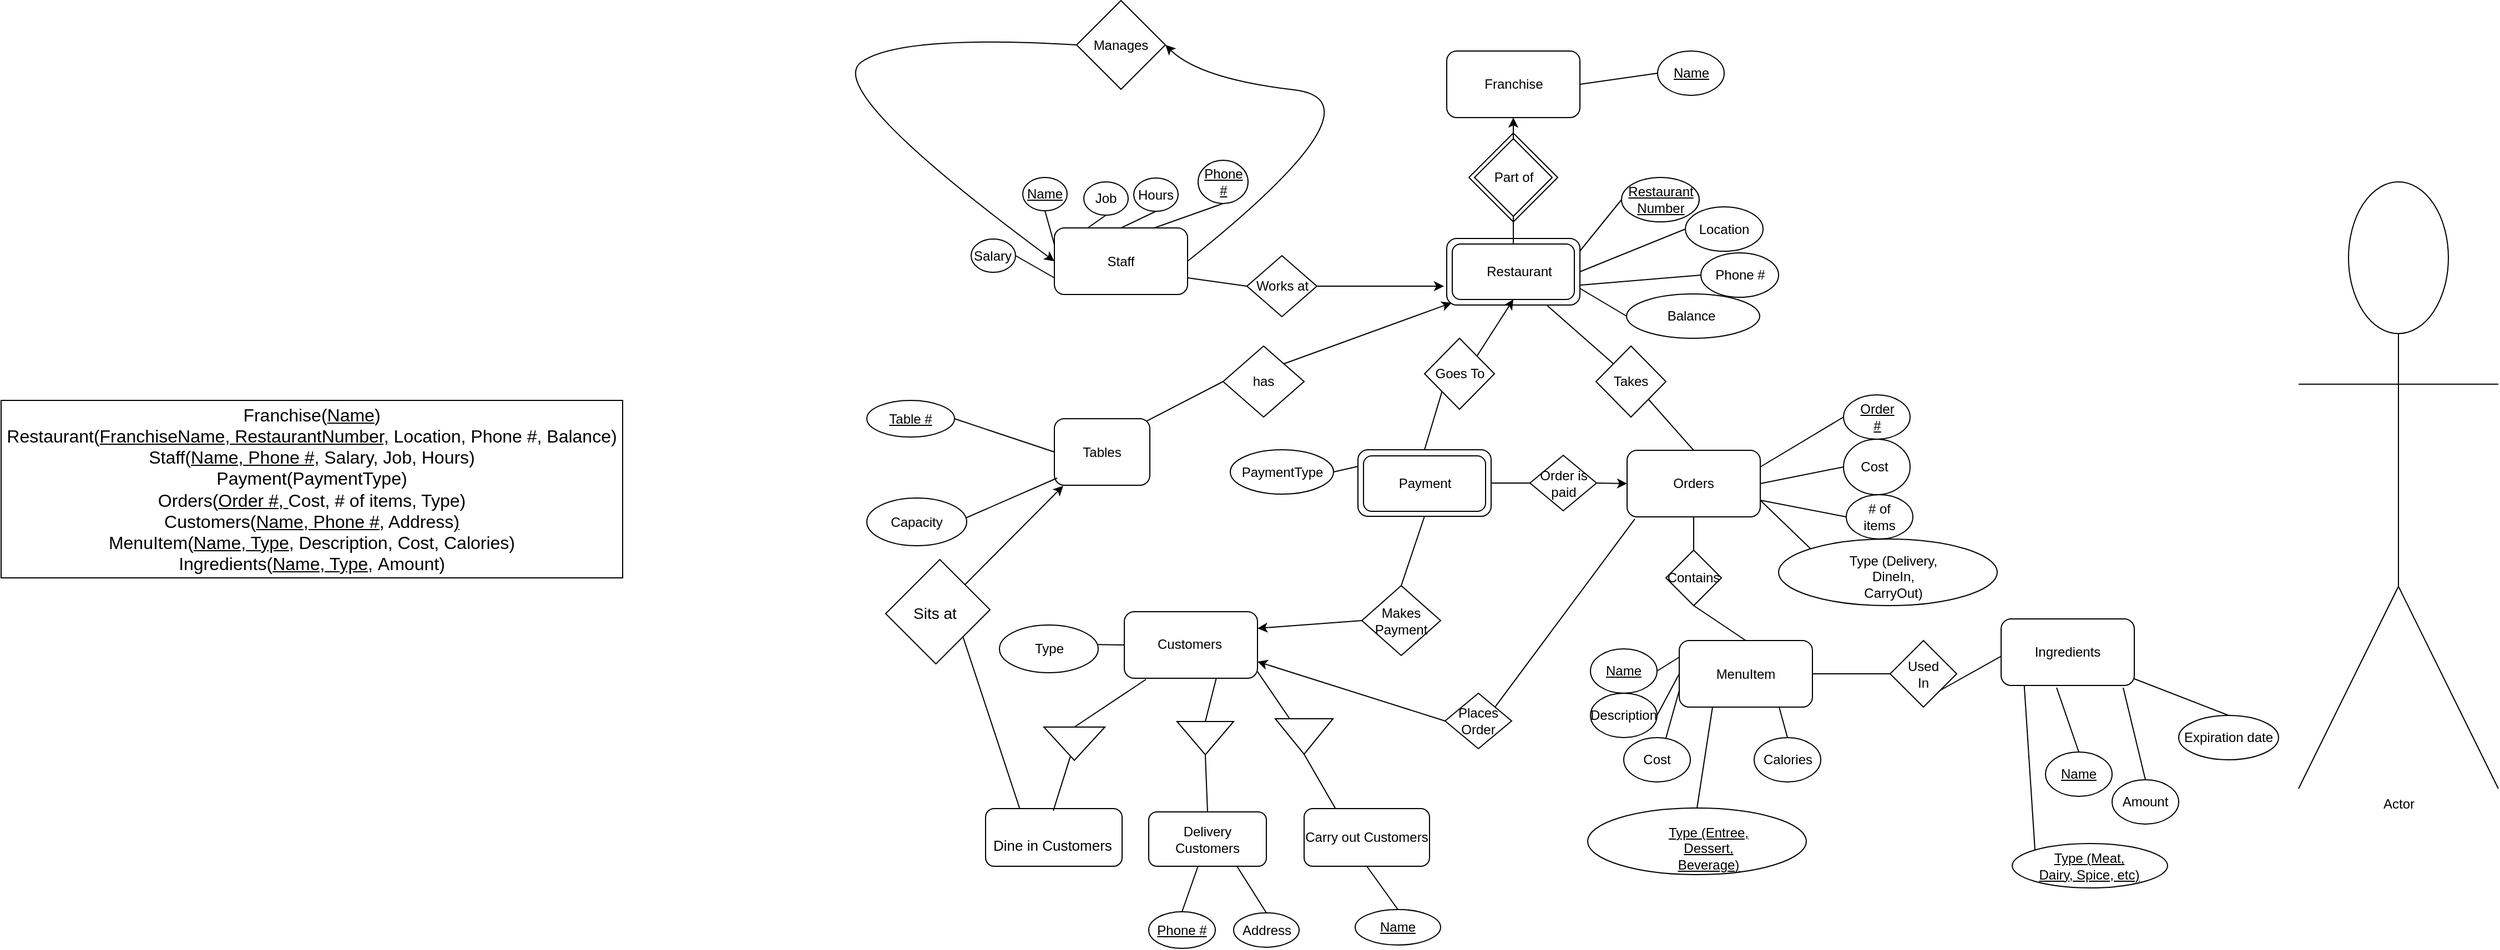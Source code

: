 <mxfile version="11.3.1" type="github" pages="1"><diagram id="ShWyEYuCwC9Xtm3kYfJF" name="Page-1"><mxGraphModel dx="2653" dy="1903" grid="1" gridSize="10" guides="1" tooltips="1" connect="1" arrows="1" fold="1" page="1" pageScale="1" pageWidth="1100" pageHeight="850" background="#FFFFFF" math="0" shadow="0"><root><mxCell id="0"/><mxCell id="1" parent="0"/><mxCell id="qDU7D6aJr4W-1l8GoLjX-69" value="" style="rounded=1;whiteSpace=wrap;html=1;glass=0;" vertex="1" parent="1"><mxGeometry x="-33" y="688" width="123" height="52" as="geometry"/></mxCell><mxCell id="qDU7D6aJr4W-1l8GoLjX-64" value="" style="rounded=0;whiteSpace=wrap;html=1;glass=0;rotation=45;" vertex="1" parent="1"><mxGeometry x="-108" y="476" width="64" height="69" as="geometry"/></mxCell><mxCell id="eimUfXlUXTFAd2ZhAXBW-8" value="" style="group" parent="1" vertex="1" connectable="0"><mxGeometry x="302.5" y="364.5" width="120" height="60" as="geometry"/></mxCell><mxCell id="eimUfXlUXTFAd2ZhAXBW-9" value="" style="rounded=1;whiteSpace=wrap;html=1;" parent="eimUfXlUXTFAd2ZhAXBW-8" vertex="1"><mxGeometry width="120" height="60" as="geometry"/></mxCell><mxCell id="eimUfXlUXTFAd2ZhAXBW-32" value="" style="rounded=1;whiteSpace=wrap;html=1;" parent="eimUfXlUXTFAd2ZhAXBW-8" vertex="1"><mxGeometry x="5" y="5.5" width="110" height="50" as="geometry"/></mxCell><mxCell id="eimUfXlUXTFAd2ZhAXBW-10" value="Payment" style="text;html=1;strokeColor=none;fillColor=none;align=center;verticalAlign=middle;whiteSpace=wrap;rounded=0;" parent="eimUfXlUXTFAd2ZhAXBW-8" vertex="1"><mxGeometry x="40" y="20" width="40" height="20" as="geometry"/></mxCell><mxCell id="AEyg2qFxkQkRp5VCh_Gy-74" value="" style="group" parent="1" vertex="1" connectable="0"><mxGeometry x="217" y="530" width="915" height="231.5" as="geometry"/></mxCell><mxCell id="AEyg2qFxkQkRp5VCh_Gy-75" value="" style="group" parent="AEyg2qFxkQkRp5VCh_Gy-74" vertex="1" connectable="0"><mxGeometry x="375" y="6.5" width="120" height="60" as="geometry"/></mxCell><mxCell id="AEyg2qFxkQkRp5VCh_Gy-76" value="" style="rounded=1;whiteSpace=wrap;html=1;" parent="AEyg2qFxkQkRp5VCh_Gy-75" vertex="1"><mxGeometry width="120" height="60" as="geometry"/></mxCell><mxCell id="AEyg2qFxkQkRp5VCh_Gy-77" value="MenuItem" style="text;html=1;strokeColor=none;fillColor=none;align=center;verticalAlign=middle;whiteSpace=wrap;rounded=0;" parent="AEyg2qFxkQkRp5VCh_Gy-75" vertex="1"><mxGeometry x="25" y="20" width="70" height="20" as="geometry"/></mxCell><mxCell id="AEyg2qFxkQkRp5VCh_Gy-90" value="" style="group" parent="AEyg2qFxkQkRp5VCh_Gy-74" vertex="1" connectable="0"><mxGeometry x="565" y="6.5" width="60" height="60" as="geometry"/></mxCell><mxCell id="AEyg2qFxkQkRp5VCh_Gy-91" value="" style="rhombus;whiteSpace=wrap;html=1;" parent="AEyg2qFxkQkRp5VCh_Gy-90" vertex="1"><mxGeometry width="60" height="60" as="geometry"/></mxCell><mxCell id="AEyg2qFxkQkRp5VCh_Gy-92" value="Used In" style="text;html=1;strokeColor=none;fillColor=none;align=center;verticalAlign=middle;whiteSpace=wrap;rounded=0;" parent="AEyg2qFxkQkRp5VCh_Gy-90" vertex="1"><mxGeometry x="15" y="22.5" width="30" height="15" as="geometry"/></mxCell><mxCell id="AEyg2qFxkQkRp5VCh_Gy-93" value="" style="endArrow=none;html=1;entryX=0;entryY=0.5;entryDx=0;entryDy=0;exitX=1;exitY=0.5;exitDx=0;exitDy=0;" parent="AEyg2qFxkQkRp5VCh_Gy-74" source="AEyg2qFxkQkRp5VCh_Gy-76" target="AEyg2qFxkQkRp5VCh_Gy-91" edge="1"><mxGeometry width="50" height="50" relative="1" as="geometry"><mxPoint x="375" y="171.5" as="sourcePoint"/><mxPoint x="425" y="121.5" as="targetPoint"/></mxGeometry></mxCell><mxCell id="AEyg2qFxkQkRp5VCh_Gy-117" value="" style="group" parent="AEyg2qFxkQkRp5VCh_Gy-74" vertex="1" connectable="0"><mxGeometry x="295" y="54" width="60" height="40" as="geometry"/></mxCell><mxCell id="AEyg2qFxkQkRp5VCh_Gy-118" value="" style="ellipse;whiteSpace=wrap;html=1;" parent="AEyg2qFxkQkRp5VCh_Gy-117" vertex="1"><mxGeometry width="60" height="40" as="geometry"/></mxCell><mxCell id="AEyg2qFxkQkRp5VCh_Gy-119" value="Description" style="text;html=1;strokeColor=none;fillColor=none;align=center;verticalAlign=middle;whiteSpace=wrap;rounded=0;" parent="AEyg2qFxkQkRp5VCh_Gy-117" vertex="1"><mxGeometry x="20" y="15" width="20" height="10" as="geometry"/></mxCell><mxCell id="AEyg2qFxkQkRp5VCh_Gy-120" value="" style="group" parent="AEyg2qFxkQkRp5VCh_Gy-74" vertex="1" connectable="0"><mxGeometry x="295" y="14" width="60" height="40" as="geometry"/></mxCell><mxCell id="AEyg2qFxkQkRp5VCh_Gy-121" value="" style="ellipse;whiteSpace=wrap;html=1;" parent="AEyg2qFxkQkRp5VCh_Gy-120" vertex="1"><mxGeometry width="60" height="40" as="geometry"/></mxCell><mxCell id="AEyg2qFxkQkRp5VCh_Gy-122" value="&lt;u&gt;Name&lt;/u&gt;" style="text;html=1;strokeColor=none;fillColor=none;align=center;verticalAlign=middle;whiteSpace=wrap;rounded=0;" parent="AEyg2qFxkQkRp5VCh_Gy-120" vertex="1"><mxGeometry x="20" y="15" width="20" height="10" as="geometry"/></mxCell><mxCell id="AEyg2qFxkQkRp5VCh_Gy-123" value="" style="group" parent="AEyg2qFxkQkRp5VCh_Gy-74" vertex="1" connectable="0"><mxGeometry x="325" y="94" width="60" height="40" as="geometry"/></mxCell><mxCell id="AEyg2qFxkQkRp5VCh_Gy-124" value="" style="ellipse;whiteSpace=wrap;html=1;" parent="AEyg2qFxkQkRp5VCh_Gy-123" vertex="1"><mxGeometry width="60" height="40" as="geometry"/></mxCell><mxCell id="AEyg2qFxkQkRp5VCh_Gy-125" value="Cost" style="text;html=1;strokeColor=none;fillColor=none;align=center;verticalAlign=middle;whiteSpace=wrap;rounded=0;" parent="AEyg2qFxkQkRp5VCh_Gy-123" vertex="1"><mxGeometry x="20" y="15" width="20" height="10" as="geometry"/></mxCell><mxCell id="AEyg2qFxkQkRp5VCh_Gy-135" value="" style="endArrow=none;html=1;entryX=1;entryY=0.5;entryDx=0;entryDy=0;exitX=0;exitY=0.25;exitDx=0;exitDy=0;" parent="AEyg2qFxkQkRp5VCh_Gy-74" source="AEyg2qFxkQkRp5VCh_Gy-76" target="AEyg2qFxkQkRp5VCh_Gy-121" edge="1"><mxGeometry width="50" height="50" relative="1" as="geometry"><mxPoint x="295" y="216.5" as="sourcePoint"/><mxPoint x="345" y="166.5" as="targetPoint"/></mxGeometry></mxCell><mxCell id="AEyg2qFxkQkRp5VCh_Gy-136" value="" style="endArrow=none;html=1;entryX=1;entryY=0.5;entryDx=0;entryDy=0;exitX=0;exitY=0.5;exitDx=0;exitDy=0;" parent="AEyg2qFxkQkRp5VCh_Gy-74" source="AEyg2qFxkQkRp5VCh_Gy-76" target="AEyg2qFxkQkRp5VCh_Gy-118" edge="1"><mxGeometry width="50" height="50" relative="1" as="geometry"><mxPoint x="295" y="216.5" as="sourcePoint"/><mxPoint x="345" y="166.5" as="targetPoint"/></mxGeometry></mxCell><mxCell id="AEyg2qFxkQkRp5VCh_Gy-137" value="" style="endArrow=none;html=1;entryX=0.633;entryY=0.013;entryDx=0;entryDy=0;entryPerimeter=0;exitX=0;exitY=0.75;exitDx=0;exitDy=0;" parent="AEyg2qFxkQkRp5VCh_Gy-74" source="AEyg2qFxkQkRp5VCh_Gy-76" target="AEyg2qFxkQkRp5VCh_Gy-124" edge="1"><mxGeometry width="50" height="50" relative="1" as="geometry"><mxPoint x="295" y="216.5" as="sourcePoint"/><mxPoint x="345" y="166.5" as="targetPoint"/></mxGeometry></mxCell><mxCell id="AEyg2qFxkQkRp5VCh_Gy-138" value="" style="endArrow=none;html=1;entryX=0.5;entryY=0;entryDx=0;entryDy=0;exitX=0.75;exitY=1;exitDx=0;exitDy=0;" parent="AEyg2qFxkQkRp5VCh_Gy-74" source="AEyg2qFxkQkRp5VCh_Gy-76" target="AEyg2qFxkQkRp5VCh_Gy-127" edge="1"><mxGeometry width="50" height="50" relative="1" as="geometry"><mxPoint x="295" y="216.5" as="sourcePoint"/><mxPoint x="345" y="166.5" as="targetPoint"/></mxGeometry></mxCell><mxCell id="AEyg2qFxkQkRp5VCh_Gy-139" value="" style="endArrow=none;html=1;entryX=0.25;entryY=1;entryDx=0;entryDy=0;exitX=0.5;exitY=0;exitDx=0;exitDy=0;" parent="AEyg2qFxkQkRp5VCh_Gy-74" source="AEyg2qFxkQkRp5VCh_Gy-130" target="AEyg2qFxkQkRp5VCh_Gy-76" edge="1"><mxGeometry width="50" height="50" relative="1" as="geometry"><mxPoint x="295" y="216.5" as="sourcePoint"/><mxPoint x="345" y="166.5" as="targetPoint"/></mxGeometry></mxCell><mxCell id="pLddJuu8_mCh0HoEha6o-18" value="" style="endArrow=none;html=1;entryX=1;entryY=1;entryDx=0;entryDy=0;exitX=0.5;exitY=0;exitDx=0;exitDy=0;" parent="AEyg2qFxkQkRp5VCh_Gy-74" source="AEyg2qFxkQkRp5VCh_Gy-80" target="AEyg2qFxkQkRp5VCh_Gy-91" edge="1"><mxGeometry width="50" height="50" relative="1" as="geometry"><mxPoint x="580" y="167.5" as="sourcePoint"/><mxPoint x="630" y="117.5" as="targetPoint"/></mxGeometry></mxCell><mxCell id="eimUfXlUXTFAd2ZhAXBW-4" value="" style="group" parent="AEyg2qFxkQkRp5VCh_Gy-74" vertex="1" connectable="0"><mxGeometry x="292.5" y="157.5" width="197" height="60" as="geometry"/></mxCell><mxCell id="AEyg2qFxkQkRp5VCh_Gy-129" value="" style="group" parent="eimUfXlUXTFAd2ZhAXBW-4" vertex="1" connectable="0"><mxGeometry width="197.0" height="60" as="geometry"/></mxCell><mxCell id="AEyg2qFxkQkRp5VCh_Gy-130" value="" style="ellipse;whiteSpace=wrap;html=1;" parent="AEyg2qFxkQkRp5VCh_Gy-129" vertex="1"><mxGeometry width="197.0" height="60" as="geometry"/></mxCell><mxCell id="AEyg2qFxkQkRp5VCh_Gy-131" value="&lt;u&gt;Type (Entree, Dessert, Beverage)&lt;/u&gt;" style="text;html=1;strokeColor=none;fillColor=none;align=center;verticalAlign=middle;whiteSpace=wrap;rounded=0;" parent="AEyg2qFxkQkRp5VCh_Gy-129" vertex="1"><mxGeometry x="65.821" y="23.333" width="87.144" height="26.667" as="geometry"/></mxCell><mxCell id="pLddJuu8_mCh0HoEha6o-27" value="Places&lt;br&gt;Order" style="rhombus;whiteSpace=wrap;html=1;" parent="AEyg2qFxkQkRp5VCh_Gy-74" vertex="1"><mxGeometry x="164" y="54" width="60" height="50" as="geometry"/></mxCell><mxCell id="AEyg2qFxkQkRp5VCh_Gy-126" value="" style="group" parent="AEyg2qFxkQkRp5VCh_Gy-74" vertex="1" connectable="0"><mxGeometry x="442.5" y="94" width="60" height="40" as="geometry"/></mxCell><mxCell id="AEyg2qFxkQkRp5VCh_Gy-127" value="" style="ellipse;whiteSpace=wrap;html=1;" parent="AEyg2qFxkQkRp5VCh_Gy-126" vertex="1"><mxGeometry width="60" height="40" as="geometry"/></mxCell><mxCell id="AEyg2qFxkQkRp5VCh_Gy-128" value="Calories" style="text;html=1;strokeColor=none;fillColor=none;align=center;verticalAlign=middle;whiteSpace=wrap;rounded=0;" parent="AEyg2qFxkQkRp5VCh_Gy-126" vertex="1"><mxGeometry x="20" y="15" width="20" height="10" as="geometry"/></mxCell><mxCell id="AEyg2qFxkQkRp5VCh_Gy-81" value="Ingredients" style="text;html=1;strokeColor=none;fillColor=none;align=center;verticalAlign=middle;whiteSpace=wrap;rounded=0;" parent="AEyg2qFxkQkRp5VCh_Gy-74" vertex="1"><mxGeometry x="700" y="9" width="90" height="20" as="geometry"/></mxCell><mxCell id="AEyg2qFxkQkRp5VCh_Gy-82" value="" style="group" parent="AEyg2qFxkQkRp5VCh_Gy-74" vertex="1" connectable="0"><mxGeometry x="765" y="132" width="60" height="40" as="geometry"/></mxCell><mxCell id="AEyg2qFxkQkRp5VCh_Gy-83" value="" style="ellipse;whiteSpace=wrap;html=1;" parent="AEyg2qFxkQkRp5VCh_Gy-82" vertex="1"><mxGeometry width="60" height="40" as="geometry"/></mxCell><mxCell id="AEyg2qFxkQkRp5VCh_Gy-84" value="Amount" style="text;html=1;strokeColor=none;fillColor=none;align=center;verticalAlign=middle;whiteSpace=wrap;rounded=0;" parent="AEyg2qFxkQkRp5VCh_Gy-82" vertex="1"><mxGeometry x="15" y="15" width="30" height="10" as="geometry"/></mxCell><mxCell id="AEyg2qFxkQkRp5VCh_Gy-85" value="" style="group" parent="AEyg2qFxkQkRp5VCh_Gy-74" vertex="1" connectable="0"><mxGeometry x="705" y="107" width="60" height="40" as="geometry"/></mxCell><mxCell id="AEyg2qFxkQkRp5VCh_Gy-86" value="" style="ellipse;whiteSpace=wrap;html=1;" parent="AEyg2qFxkQkRp5VCh_Gy-85" vertex="1"><mxGeometry width="60.0" height="40" as="geometry"/></mxCell><mxCell id="AEyg2qFxkQkRp5VCh_Gy-87" value="&lt;u&gt;Name&lt;/u&gt;" style="text;html=1;strokeColor=none;fillColor=none;align=center;verticalAlign=middle;whiteSpace=wrap;rounded=0;" parent="AEyg2qFxkQkRp5VCh_Gy-85" vertex="1"><mxGeometry x="20.0" y="15" width="20.0" height="10" as="geometry"/></mxCell><mxCell id="AEyg2qFxkQkRp5VCh_Gy-88" value="" style="endArrow=none;html=1;entryX=0.5;entryY=0;entryDx=0;entryDy=0;exitX=0.25;exitY=1;exitDx=0;exitDy=0;" parent="AEyg2qFxkQkRp5VCh_Gy-74" target="AEyg2qFxkQkRp5VCh_Gy-86" edge="1"><mxGeometry width="50" height="50" relative="1" as="geometry"><mxPoint x="715" y="49" as="sourcePoint"/><mxPoint x="595" y="199" as="targetPoint"/></mxGeometry></mxCell><mxCell id="AEyg2qFxkQkRp5VCh_Gy-89" value="" style="endArrow=none;html=1;entryX=0.5;entryY=0;entryDx=0;entryDy=0;exitX=0.75;exitY=1;exitDx=0;exitDy=0;" parent="AEyg2qFxkQkRp5VCh_Gy-74" target="AEyg2qFxkQkRp5VCh_Gy-83" edge="1"><mxGeometry width="50" height="50" relative="1" as="geometry"><mxPoint x="775" y="49" as="sourcePoint"/><mxPoint x="595" y="199" as="targetPoint"/></mxGeometry></mxCell><mxCell id="AEyg2qFxkQkRp5VCh_Gy-95" value="" style="endArrow=none;html=1;entryX=0;entryY=0.75;entryDx=0;entryDy=0;exitX=0;exitY=0;exitDx=0;exitDy=0;" parent="AEyg2qFxkQkRp5VCh_Gy-74" source="AEyg2qFxkQkRp5VCh_Gy-97" edge="1"><mxGeometry width="50" height="50" relative="1" as="geometry"><mxPoint x="695" y="186.5" as="sourcePoint"/><mxPoint x="685" y="34" as="targetPoint"/></mxGeometry></mxCell><mxCell id="AEyg2qFxkQkRp5VCh_Gy-96" value="" style="group" parent="AEyg2qFxkQkRp5VCh_Gy-74" vertex="1" connectable="0"><mxGeometry x="675" y="189.5" width="140" height="40" as="geometry"/></mxCell><mxCell id="AEyg2qFxkQkRp5VCh_Gy-97" value="" style="ellipse;whiteSpace=wrap;html=1;" parent="AEyg2qFxkQkRp5VCh_Gy-96" vertex="1"><mxGeometry width="140" height="40" as="geometry"/></mxCell><mxCell id="AEyg2qFxkQkRp5VCh_Gy-98" value="&lt;u&gt;Type (Meat, Dairy, Spice, etc)&lt;/u&gt;" style="text;html=1;strokeColor=none;fillColor=none;align=center;verticalAlign=middle;whiteSpace=wrap;rounded=0;" parent="AEyg2qFxkQkRp5VCh_Gy-96" vertex="1"><mxGeometry x="23.333" y="10" width="93.333" height="20" as="geometry"/></mxCell><mxCell id="AEyg2qFxkQkRp5VCh_Gy-78" value="" style="group" parent="AEyg2qFxkQkRp5VCh_Gy-74" vertex="1" connectable="0"><mxGeometry x="525" y="87" width="240" height="90" as="geometry"/></mxCell><mxCell id="AEyg2qFxkQkRp5VCh_Gy-79" value="" style="group" parent="AEyg2qFxkQkRp5VCh_Gy-78" vertex="1" connectable="0"><mxGeometry x="140" y="-100" width="120" height="60" as="geometry"/></mxCell><mxCell id="AEyg2qFxkQkRp5VCh_Gy-80" value="Ingredients" style="rounded=1;whiteSpace=wrap;html=1;" parent="AEyg2qFxkQkRp5VCh_Gy-79" vertex="1"><mxGeometry width="120" height="60" as="geometry"/></mxCell><mxCell id="VTov55Rm5-M-_RK3fFFb-2" value="Carry out Customers" style="rounded=1;whiteSpace=wrap;html=1;" parent="AEyg2qFxkQkRp5VCh_Gy-74" vertex="1"><mxGeometry x="37" y="158" width="113" height="52" as="geometry"/></mxCell><mxCell id="VTov55Rm5-M-_RK3fFFb-24" value="" style="triangle;whiteSpace=wrap;html=1;rotation=90;" parent="AEyg2qFxkQkRp5VCh_Gy-74" vertex="1"><mxGeometry x="21" y="67" width="32" height="52" as="geometry"/></mxCell><mxCell id="VTov55Rm5-M-_RK3fFFb-22" value="" style="endArrow=none;html=1;entryX=1;entryY=0.5;entryDx=0;entryDy=0;exitX=0.25;exitY=0;exitDx=0;exitDy=0;" parent="AEyg2qFxkQkRp5VCh_Gy-74" source="VTov55Rm5-M-_RK3fFFb-2" target="VTov55Rm5-M-_RK3fFFb-24" edge="1"><mxGeometry width="50" height="50" relative="1" as="geometry"><mxPoint x="100.5" y="164" as="sourcePoint"/><mxPoint x="74.5" y="114" as="targetPoint"/></mxGeometry></mxCell><mxCell id="VTov55Rm5-M-_RK3fFFb-30" value="Expiration date" style="ellipse;whiteSpace=wrap;html=1;" parent="AEyg2qFxkQkRp5VCh_Gy-74" vertex="1"><mxGeometry x="825" y="74" width="90" height="40" as="geometry"/></mxCell><mxCell id="VTov55Rm5-M-_RK3fFFb-31" value="" style="endArrow=none;html=1;exitX=1;exitY=0.9;exitDx=0;exitDy=0;exitPerimeter=0;entryX=0.5;entryY=0;entryDx=0;entryDy=0;" parent="AEyg2qFxkQkRp5VCh_Gy-74" source="AEyg2qFxkQkRp5VCh_Gy-80" target="VTov55Rm5-M-_RK3fFFb-30" edge="1"><mxGeometry width="50" height="50" relative="1" as="geometry"><mxPoint x="810" y="72" as="sourcePoint"/><mxPoint x="860" y="22" as="targetPoint"/></mxGeometry></mxCell><mxCell id="AEyg2qFxkQkRp5VCh_Gy-99" value="" style="group" parent="1" vertex="1" connectable="0"><mxGeometry x="540" y="119" width="70" height="40" as="geometry"/></mxCell><mxCell id="AEyg2qFxkQkRp5VCh_Gy-100" value="" style="group" parent="AEyg2qFxkQkRp5VCh_Gy-99" vertex="1" connectable="0"><mxGeometry width="70" height="40" as="geometry"/></mxCell><mxCell id="AEyg2qFxkQkRp5VCh_Gy-101" value="" style="ellipse;whiteSpace=wrap;html=1;" parent="AEyg2qFxkQkRp5VCh_Gy-100" vertex="1"><mxGeometry width="70" height="40" as="geometry"/></mxCell><mxCell id="AEyg2qFxkQkRp5VCh_Gy-102" value="&lt;u&gt;Restaurant Number&lt;/u&gt;" style="text;html=1;strokeColor=none;fillColor=none;align=center;verticalAlign=middle;whiteSpace=wrap;rounded=0;" parent="AEyg2qFxkQkRp5VCh_Gy-100" vertex="1"><mxGeometry x="14.583" y="15" width="40.833" height="10" as="geometry"/></mxCell><mxCell id="AEyg2qFxkQkRp5VCh_Gy-103" value="" style="group" parent="1" vertex="1" connectable="0"><mxGeometry x="611.5" y="187" width="70" height="40" as="geometry"/></mxCell><mxCell id="AEyg2qFxkQkRp5VCh_Gy-104" value="" style="group" parent="AEyg2qFxkQkRp5VCh_Gy-103" vertex="1" connectable="0"><mxGeometry width="70" height="40" as="geometry"/></mxCell><mxCell id="AEyg2qFxkQkRp5VCh_Gy-105" value="" style="ellipse;whiteSpace=wrap;html=1;" parent="AEyg2qFxkQkRp5VCh_Gy-104" vertex="1"><mxGeometry width="70" height="40" as="geometry"/></mxCell><mxCell id="AEyg2qFxkQkRp5VCh_Gy-106" value="Phone #" style="text;html=1;strokeColor=none;fillColor=none;align=center;verticalAlign=middle;whiteSpace=wrap;rounded=0;" parent="AEyg2qFxkQkRp5VCh_Gy-104" vertex="1"><mxGeometry x="10" y="15" width="50" height="10" as="geometry"/></mxCell><mxCell id="AEyg2qFxkQkRp5VCh_Gy-107" value="" style="endArrow=none;html=1;exitX=0;exitY=0.5;exitDx=0;exitDy=0;entryX=1;entryY=0.25;entryDx=0;entryDy=0;" parent="1" source="AEyg2qFxkQkRp5VCh_Gy-101" target="AEyg2qFxkQkRp5VCh_Gy-72" edge="1"><mxGeometry width="50" height="50" relative="1" as="geometry"><mxPoint x="290" y="754" as="sourcePoint"/><mxPoint x="340" y="704" as="targetPoint"/></mxGeometry></mxCell><mxCell id="AEyg2qFxkQkRp5VCh_Gy-108" value="" style="endArrow=none;html=1;entryX=0;entryY=0.5;entryDx=0;entryDy=0;exitX=1;exitY=0.75;exitDx=0;exitDy=0;" parent="1" source="AEyg2qFxkQkRp5VCh_Gy-72" target="AEyg2qFxkQkRp5VCh_Gy-105" edge="1"><mxGeometry width="50" height="50" relative="1" as="geometry"><mxPoint x="290" y="754" as="sourcePoint"/><mxPoint x="340" y="704" as="targetPoint"/></mxGeometry></mxCell><mxCell id="AEyg2qFxkQkRp5VCh_Gy-109" value="" style="group" parent="1" vertex="1" connectable="0"><mxGeometry x="382.5" y="5" width="120" height="60" as="geometry"/></mxCell><mxCell id="AEyg2qFxkQkRp5VCh_Gy-110" value="" style="rounded=1;whiteSpace=wrap;html=1;" parent="AEyg2qFxkQkRp5VCh_Gy-109" vertex="1"><mxGeometry width="120" height="60" as="geometry"/></mxCell><mxCell id="AEyg2qFxkQkRp5VCh_Gy-111" value="Franchise" style="text;html=1;strokeColor=none;fillColor=none;align=center;verticalAlign=middle;whiteSpace=wrap;rounded=0;" parent="AEyg2qFxkQkRp5VCh_Gy-109" vertex="1"><mxGeometry x="25" y="20" width="70" height="20" as="geometry"/></mxCell><mxCell id="AEyg2qFxkQkRp5VCh_Gy-113" value="" style="group" parent="1" vertex="1" connectable="0"><mxGeometry x="572.5" y="5" width="60" height="40" as="geometry"/></mxCell><mxCell id="AEyg2qFxkQkRp5VCh_Gy-114" value="" style="ellipse;whiteSpace=wrap;html=1;" parent="AEyg2qFxkQkRp5VCh_Gy-113" vertex="1"><mxGeometry width="60" height="40" as="geometry"/></mxCell><mxCell id="AEyg2qFxkQkRp5VCh_Gy-115" value="&lt;u&gt;Name&lt;/u&gt;" style="text;html=1;strokeColor=none;fillColor=none;align=center;verticalAlign=middle;whiteSpace=wrap;rounded=0;" parent="AEyg2qFxkQkRp5VCh_Gy-113" vertex="1"><mxGeometry x="20" y="15" width="20" height="10" as="geometry"/></mxCell><mxCell id="AEyg2qFxkQkRp5VCh_Gy-116" value="" style="endArrow=none;html=1;entryX=0;entryY=0.5;entryDx=0;entryDy=0;exitX=1;exitY=0.5;exitDx=0;exitDy=0;" parent="1" source="AEyg2qFxkQkRp5VCh_Gy-110" target="AEyg2qFxkQkRp5VCh_Gy-114" edge="1"><mxGeometry width="50" height="50" relative="1" as="geometry"><mxPoint x="177.5" y="665" as="sourcePoint"/><mxPoint x="227.5" y="615" as="targetPoint"/></mxGeometry></mxCell><mxCell id="AEyg2qFxkQkRp5VCh_Gy-143" value="" style="group" parent="1" vertex="1" connectable="0"><mxGeometry x="545" y="365" width="120" height="60" as="geometry"/></mxCell><mxCell id="AEyg2qFxkQkRp5VCh_Gy-141" value="" style="rounded=1;whiteSpace=wrap;html=1;" parent="AEyg2qFxkQkRp5VCh_Gy-143" vertex="1"><mxGeometry width="120" height="60" as="geometry"/></mxCell><mxCell id="AEyg2qFxkQkRp5VCh_Gy-142" value="Orders" style="text;html=1;strokeColor=none;fillColor=none;align=center;verticalAlign=middle;whiteSpace=wrap;rounded=0;" parent="AEyg2qFxkQkRp5VCh_Gy-143" vertex="1"><mxGeometry x="40" y="20" width="40" height="20" as="geometry"/></mxCell><mxCell id="AEyg2qFxkQkRp5VCh_Gy-144" value="" style="group" parent="1" vertex="1" connectable="0"><mxGeometry x="29" y="164.5" width="120" height="60" as="geometry"/></mxCell><mxCell id="AEyg2qFxkQkRp5VCh_Gy-145" value="" style="rounded=1;whiteSpace=wrap;html=1;" parent="AEyg2qFxkQkRp5VCh_Gy-144" vertex="1"><mxGeometry width="120" height="60" as="geometry"/></mxCell><mxCell id="AEyg2qFxkQkRp5VCh_Gy-146" value="Staff" style="text;html=1;strokeColor=none;fillColor=none;align=center;verticalAlign=middle;whiteSpace=wrap;rounded=0;" parent="AEyg2qFxkQkRp5VCh_Gy-144" vertex="1"><mxGeometry x="40" y="20" width="40" height="20" as="geometry"/></mxCell><mxCell id="uOAsV8P8DMM6fVNJ2ghq-10" value="" style="group" parent="1" vertex="1" connectable="0"><mxGeometry x="0.5" y="119" width="40" height="30" as="geometry"/></mxCell><mxCell id="uOAsV8P8DMM6fVNJ2ghq-3" value="" style="group" parent="uOAsV8P8DMM6fVNJ2ghq-10" vertex="1" connectable="0"><mxGeometry width="40" height="30" as="geometry"/></mxCell><mxCell id="uOAsV8P8DMM6fVNJ2ghq-1" value="" style="ellipse;whiteSpace=wrap;html=1;" parent="uOAsV8P8DMM6fVNJ2ghq-3" vertex="1"><mxGeometry width="40" height="30" as="geometry"/></mxCell><mxCell id="uOAsV8P8DMM6fVNJ2ghq-2" value="&lt;u&gt;Name&lt;/u&gt;" style="text;html=1;strokeColor=none;fillColor=none;align=center;verticalAlign=middle;whiteSpace=wrap;rounded=0;" parent="uOAsV8P8DMM6fVNJ2ghq-3" vertex="1"><mxGeometry x="13.333" y="11.25" width="13.333" height="7.5" as="geometry"/></mxCell><mxCell id="uOAsV8P8DMM6fVNJ2ghq-11" value="" style="group" parent="1" vertex="1" connectable="0"><mxGeometry x="234" y="149.5" width="40" height="30" as="geometry"/></mxCell><mxCell id="uOAsV8P8DMM6fVNJ2ghq-12" value="" style="group" parent="1" vertex="1" connectable="0"><mxGeometry x="-46" y="174.5" width="40" height="30" as="geometry"/></mxCell><mxCell id="uOAsV8P8DMM6fVNJ2ghq-13" value="" style="group" parent="uOAsV8P8DMM6fVNJ2ghq-12" vertex="1" connectable="0"><mxGeometry width="40" height="30" as="geometry"/></mxCell><mxCell id="uOAsV8P8DMM6fVNJ2ghq-14" value="" style="group" parent="uOAsV8P8DMM6fVNJ2ghq-13" vertex="1" connectable="0"><mxGeometry width="40" height="30" as="geometry"/></mxCell><mxCell id="uOAsV8P8DMM6fVNJ2ghq-15" value="" style="ellipse;whiteSpace=wrap;html=1;" parent="uOAsV8P8DMM6fVNJ2ghq-14" vertex="1"><mxGeometry width="40" height="30" as="geometry"/></mxCell><mxCell id="uOAsV8P8DMM6fVNJ2ghq-16" value="Salary" style="text;html=1;strokeColor=none;fillColor=none;align=center;verticalAlign=middle;whiteSpace=wrap;rounded=0;" parent="uOAsV8P8DMM6fVNJ2ghq-14" vertex="1"><mxGeometry x="13.333" y="11.25" width="13.333" height="7.5" as="geometry"/></mxCell><mxCell id="uOAsV8P8DMM6fVNJ2ghq-5" value="" style="ellipse;whiteSpace=wrap;html=1;" parent="1" vertex="1"><mxGeometry x="55.5" y="123" width="40" height="30" as="geometry"/></mxCell><mxCell id="uOAsV8P8DMM6fVNJ2ghq-6" value="Job" style="text;html=1;strokeColor=none;fillColor=none;align=center;verticalAlign=middle;whiteSpace=wrap;rounded=0;" parent="1" vertex="1"><mxGeometry x="68.833" y="134.25" width="13.333" height="7.5" as="geometry"/></mxCell><mxCell id="uOAsV8P8DMM6fVNJ2ghq-17" value="" style="group" parent="1" vertex="1" connectable="0"><mxGeometry x="100.5" y="119.5" width="40" height="30" as="geometry"/></mxCell><mxCell id="uOAsV8P8DMM6fVNJ2ghq-18" value="" style="group" parent="uOAsV8P8DMM6fVNJ2ghq-17" vertex="1" connectable="0"><mxGeometry width="40" height="30" as="geometry"/></mxCell><mxCell id="uOAsV8P8DMM6fVNJ2ghq-19" value="" style="group" parent="uOAsV8P8DMM6fVNJ2ghq-18" vertex="1" connectable="0"><mxGeometry width="40" height="30" as="geometry"/></mxCell><mxCell id="uOAsV8P8DMM6fVNJ2ghq-20" value="" style="ellipse;whiteSpace=wrap;html=1;" parent="uOAsV8P8DMM6fVNJ2ghq-19" vertex="1"><mxGeometry width="40" height="30" as="geometry"/></mxCell><mxCell id="uOAsV8P8DMM6fVNJ2ghq-21" value="Hours" style="text;html=1;strokeColor=none;fillColor=none;align=center;verticalAlign=middle;whiteSpace=wrap;rounded=0;" parent="uOAsV8P8DMM6fVNJ2ghq-19" vertex="1"><mxGeometry x="13.333" y="11.25" width="13.333" height="7.5" as="geometry"/></mxCell><mxCell id="uOAsV8P8DMM6fVNJ2ghq-30" value="" style="endArrow=none;html=1;entryX=1;entryY=0.5;entryDx=0;entryDy=0;exitX=0;exitY=0.75;exitDx=0;exitDy=0;" parent="1" source="AEyg2qFxkQkRp5VCh_Gy-145" target="uOAsV8P8DMM6fVNJ2ghq-15" edge="1"><mxGeometry width="50" height="50" relative="1" as="geometry"><mxPoint x="-39.5" y="654" as="sourcePoint"/><mxPoint x="10.5" y="604" as="targetPoint"/></mxGeometry></mxCell><mxCell id="uOAsV8P8DMM6fVNJ2ghq-31" value="" style="endArrow=none;html=1;entryX=0.5;entryY=1;entryDx=0;entryDy=0;exitX=0;exitY=0.25;exitDx=0;exitDy=0;" parent="1" source="AEyg2qFxkQkRp5VCh_Gy-145" target="uOAsV8P8DMM6fVNJ2ghq-1" edge="1"><mxGeometry width="50" height="50" relative="1" as="geometry"><mxPoint x="-39.5" y="654" as="sourcePoint"/><mxPoint x="10.5" y="604" as="targetPoint"/></mxGeometry></mxCell><mxCell id="uOAsV8P8DMM6fVNJ2ghq-32" value="" style="endArrow=none;html=1;entryX=0.5;entryY=1;entryDx=0;entryDy=0;exitX=0.25;exitY=0;exitDx=0;exitDy=0;" parent="1" source="AEyg2qFxkQkRp5VCh_Gy-145" target="uOAsV8P8DMM6fVNJ2ghq-5" edge="1"><mxGeometry width="50" height="50" relative="1" as="geometry"><mxPoint x="-39.5" y="654" as="sourcePoint"/><mxPoint x="10.5" y="604" as="targetPoint"/></mxGeometry></mxCell><mxCell id="uOAsV8P8DMM6fVNJ2ghq-33" value="" style="endArrow=none;html=1;entryX=0.5;entryY=1;entryDx=0;entryDy=0;exitX=0.5;exitY=0;exitDx=0;exitDy=0;" parent="1" source="AEyg2qFxkQkRp5VCh_Gy-145" target="uOAsV8P8DMM6fVNJ2ghq-20" edge="1"><mxGeometry width="50" height="50" relative="1" as="geometry"><mxPoint x="-39.5" y="654" as="sourcePoint"/><mxPoint x="10.5" y="604" as="targetPoint"/></mxGeometry></mxCell><mxCell id="uOAsV8P8DMM6fVNJ2ghq-34" value="" style="endArrow=none;html=1;entryX=0.5;entryY=1;entryDx=0;entryDy=0;exitX=0.75;exitY=0;exitDx=0;exitDy=0;" parent="1" source="AEyg2qFxkQkRp5VCh_Gy-145" target="pLddJuu8_mCh0HoEha6o-8" edge="1"><mxGeometry width="50" height="50" relative="1" as="geometry"><mxPoint x="-39.5" y="654" as="sourcePoint"/><mxPoint x="157.5" y="137" as="targetPoint"/></mxGeometry></mxCell><mxCell id="uOAsV8P8DMM6fVNJ2ghq-35" value="" style="rhombus;whiteSpace=wrap;html=1;" parent="1" vertex="1"><mxGeometry x="402.5" y="79" width="80" height="80" as="geometry"/></mxCell><mxCell id="uOAsV8P8DMM6fVNJ2ghq-36" value="" style="rhombus;whiteSpace=wrap;html=1;" parent="1" vertex="1"><mxGeometry x="407.5" y="84" width="70" height="70" as="geometry"/></mxCell><mxCell id="uOAsV8P8DMM6fVNJ2ghq-37" value="Part of" style="text;html=1;strokeColor=none;fillColor=none;align=center;verticalAlign=middle;whiteSpace=wrap;rounded=0;" parent="1" vertex="1"><mxGeometry x="422.5" y="109" width="40" height="20" as="geometry"/></mxCell><mxCell id="uOAsV8P8DMM6fVNJ2ghq-39" value="" style="rounded=1;whiteSpace=wrap;html=1;" parent="1" vertex="1"><mxGeometry x="382.5" y="174" width="120" height="60" as="geometry"/></mxCell><mxCell id="AEyg2qFxkQkRp5VCh_Gy-72" value="" style="rounded=1;whiteSpace=wrap;html=1;" parent="1" vertex="1"><mxGeometry x="387.5" y="179" width="110" height="50" as="geometry"/></mxCell><mxCell id="AEyg2qFxkQkRp5VCh_Gy-73" value="Restaurant" style="text;html=1;strokeColor=none;fillColor=none;align=center;verticalAlign=middle;whiteSpace=wrap;rounded=0;" parent="1" vertex="1"><mxGeometry x="407.5" y="194" width="80" height="20" as="geometry"/></mxCell><mxCell id="uOAsV8P8DMM6fVNJ2ghq-40" value="" style="endArrow=none;html=1;entryX=0.5;entryY=1;entryDx=0;entryDy=0;exitX=0.5;exitY=0;exitDx=0;exitDy=0;" parent="1" source="AEyg2qFxkQkRp5VCh_Gy-72" target="uOAsV8P8DMM6fVNJ2ghq-36" edge="1"><mxGeometry width="50" height="50" relative="1" as="geometry"><mxPoint x="60" y="760" as="sourcePoint"/><mxPoint x="110" y="710" as="targetPoint"/></mxGeometry></mxCell><mxCell id="uOAsV8P8DMM6fVNJ2ghq-41" value="" style="endArrow=classic;html=1;entryX=0.5;entryY=1;entryDx=0;entryDy=0;exitX=0.5;exitY=0;exitDx=0;exitDy=0;" parent="1" source="uOAsV8P8DMM6fVNJ2ghq-36" target="AEyg2qFxkQkRp5VCh_Gy-110" edge="1"><mxGeometry width="50" height="50" relative="1" as="geometry"><mxPoint x="-52.5" y="730" as="sourcePoint"/><mxPoint x="-2.5" y="680" as="targetPoint"/></mxGeometry></mxCell><mxCell id="uOAsV8P8DMM6fVNJ2ghq-42" value="" style="rhombus;whiteSpace=wrap;html=1;" parent="1" vertex="1"><mxGeometry x="580" y="455" width="50" height="50" as="geometry"/></mxCell><mxCell id="uOAsV8P8DMM6fVNJ2ghq-43" value="Contains" style="text;html=1;strokeColor=none;fillColor=none;align=center;verticalAlign=middle;whiteSpace=wrap;rounded=0;" parent="1" vertex="1"><mxGeometry x="585" y="470" width="40" height="20" as="geometry"/></mxCell><mxCell id="uOAsV8P8DMM6fVNJ2ghq-45" value="" style="endArrow=none;html=1;entryX=0.5;entryY=1;entryDx=0;entryDy=0;exitX=0.5;exitY=0;exitDx=0;exitDy=0;" parent="1" source="uOAsV8P8DMM6fVNJ2ghq-42" target="AEyg2qFxkQkRp5VCh_Gy-141" edge="1"><mxGeometry width="50" height="50" relative="1" as="geometry"><mxPoint x="435" y="745" as="sourcePoint"/><mxPoint x="485" y="695" as="targetPoint"/></mxGeometry></mxCell><mxCell id="uOAsV8P8DMM6fVNJ2ghq-44" value="" style="endArrow=none;html=1;entryX=0.5;entryY=1;entryDx=0;entryDy=0;exitX=0.5;exitY=0;exitDx=0;exitDy=0;" parent="1" source="AEyg2qFxkQkRp5VCh_Gy-76" target="uOAsV8P8DMM6fVNJ2ghq-42" edge="1"><mxGeometry width="50" height="50" relative="1" as="geometry"><mxPoint x="435" y="759" as="sourcePoint"/><mxPoint x="605" y="519" as="targetPoint"/></mxGeometry></mxCell><mxCell id="pLddJuu8_mCh0HoEha6o-3" value="Works at" style="rhombus;whiteSpace=wrap;html=1;" parent="1" vertex="1"><mxGeometry x="202.5" y="189.5" width="63" height="55" as="geometry"/></mxCell><mxCell id="uOAsV8P8DMM6fVNJ2ghq-48" value="" style="group" parent="1" vertex="1" connectable="0"><mxGeometry x="742.5" y="405" width="60" height="40" as="geometry"/></mxCell><mxCell id="uOAsV8P8DMM6fVNJ2ghq-46" value="" style="ellipse;whiteSpace=wrap;html=1;" parent="uOAsV8P8DMM6fVNJ2ghq-48" vertex="1"><mxGeometry width="60" height="40" as="geometry"/></mxCell><mxCell id="uOAsV8P8DMM6fVNJ2ghq-47" value="# of items" style="text;html=1;strokeColor=none;fillColor=none;align=center;verticalAlign=middle;whiteSpace=wrap;rounded=0;" parent="uOAsV8P8DMM6fVNJ2ghq-48" vertex="1"><mxGeometry x="17.5" y="15" width="25" height="10" as="geometry"/></mxCell><mxCell id="uOAsV8P8DMM6fVNJ2ghq-49" value="" style="group" parent="1" vertex="1" connectable="0"><mxGeometry x="740" y="315" width="60" height="40" as="geometry"/></mxCell><mxCell id="uOAsV8P8DMM6fVNJ2ghq-50" value="" style="ellipse;whiteSpace=wrap;html=1;" parent="uOAsV8P8DMM6fVNJ2ghq-49" vertex="1"><mxGeometry width="60" height="40" as="geometry"/></mxCell><mxCell id="uOAsV8P8DMM6fVNJ2ghq-51" value="&lt;u&gt;Order #&lt;/u&gt;" style="text;html=1;strokeColor=none;fillColor=none;align=center;verticalAlign=middle;whiteSpace=wrap;rounded=0;" parent="uOAsV8P8DMM6fVNJ2ghq-49" vertex="1"><mxGeometry x="17.5" y="15" width="25" height="10" as="geometry"/></mxCell><mxCell id="uOAsV8P8DMM6fVNJ2ghq-56" value="" style="endArrow=none;html=1;entryX=0;entryY=0.5;entryDx=0;entryDy=0;exitX=1;exitY=0.25;exitDx=0;exitDy=0;" parent="1" source="AEyg2qFxkQkRp5VCh_Gy-141" target="uOAsV8P8DMM6fVNJ2ghq-50" edge="1"><mxGeometry width="50" height="50" relative="1" as="geometry"><mxPoint x="20" y="1030" as="sourcePoint"/><mxPoint x="70" y="980" as="targetPoint"/></mxGeometry></mxCell><mxCell id="uOAsV8P8DMM6fVNJ2ghq-57" value="" style="endArrow=none;html=1;entryX=0;entryY=0.5;entryDx=0;entryDy=0;exitX=1;exitY=0.75;exitDx=0;exitDy=0;" parent="1" source="AEyg2qFxkQkRp5VCh_Gy-141" target="uOAsV8P8DMM6fVNJ2ghq-46" edge="1"><mxGeometry width="50" height="50" relative="1" as="geometry"><mxPoint x="20" y="1030" as="sourcePoint"/><mxPoint x="70" y="980" as="targetPoint"/></mxGeometry></mxCell><mxCell id="pLddJuu8_mCh0HoEha6o-8" value="&lt;u&gt;Phone&lt;br&gt;#&lt;/u&gt;" style="ellipse;whiteSpace=wrap;html=1;" parent="1" vertex="1"><mxGeometry x="158.5" y="103.5" width="45" height="39" as="geometry"/></mxCell><mxCell id="pLddJuu8_mCh0HoEha6o-9" value="" style="endArrow=classic;html=1;exitX=1;exitY=0.5;exitDx=0;exitDy=0;" parent="1" source="pLddJuu8_mCh0HoEha6o-3" edge="1"><mxGeometry width="50" height="50" relative="1" as="geometry"><mxPoint x="300" y="318" as="sourcePoint"/><mxPoint x="380" y="217" as="targetPoint"/></mxGeometry></mxCell><mxCell id="uOAsV8P8DMM6fVNJ2ghq-66" value="" style="ellipse;whiteSpace=wrap;html=1;" parent="1" vertex="1"><mxGeometry x="544.5" y="224" width="120" height="40" as="geometry"/></mxCell><mxCell id="uOAsV8P8DMM6fVNJ2ghq-67" value="Balance" style="text;html=1;strokeColor=none;fillColor=none;align=center;verticalAlign=middle;whiteSpace=wrap;rounded=0;" parent="1" vertex="1"><mxGeometry x="582.5" y="234" width="40" height="20" as="geometry"/></mxCell><mxCell id="uOAsV8P8DMM6fVNJ2ghq-74" value="" style="group" parent="1" vertex="1" connectable="0"><mxGeometry x="740" y="355" width="60" height="50" as="geometry"/></mxCell><mxCell id="uOAsV8P8DMM6fVNJ2ghq-72" value="" style="ellipse;whiteSpace=wrap;html=1;" parent="uOAsV8P8DMM6fVNJ2ghq-74" vertex="1"><mxGeometry width="60" height="50" as="geometry"/></mxCell><mxCell id="uOAsV8P8DMM6fVNJ2ghq-73" value="Cost" style="text;html=1;strokeColor=none;fillColor=none;align=center;verticalAlign=middle;whiteSpace=wrap;rounded=0;" parent="uOAsV8P8DMM6fVNJ2ghq-74" vertex="1"><mxGeometry x="18.25" y="18.75" width="20" height="12.5" as="geometry"/></mxCell><mxCell id="uOAsV8P8DMM6fVNJ2ghq-76" value="" style="endArrow=none;html=1;entryX=0;entryY=0.5;entryDx=0;entryDy=0;exitX=1;exitY=0.5;exitDx=0;exitDy=0;" parent="1" source="AEyg2qFxkQkRp5VCh_Gy-141" target="uOAsV8P8DMM6fVNJ2ghq-72" edge="1"><mxGeometry width="50" height="50" relative="1" as="geometry"><mxPoint x="20" y="1030" as="sourcePoint"/><mxPoint x="70" y="980" as="targetPoint"/></mxGeometry></mxCell><mxCell id="uOAsV8P8DMM6fVNJ2ghq-79" value="Actor" style="shape=umlActor;verticalLabelPosition=bottom;labelBackgroundColor=#ffffff;verticalAlign=top;html=1;outlineConnect=0;" parent="1" vertex="1"><mxGeometry x="1150" y="123" width="180" height="547" as="geometry"/></mxCell><mxCell id="uOAsV8P8DMM6fVNJ2ghq-82" value="" style="rhombus;whiteSpace=wrap;html=1;" parent="1" vertex="1"><mxGeometry x="49" y="-40.5" width="80" height="80" as="geometry"/></mxCell><mxCell id="uOAsV8P8DMM6fVNJ2ghq-83" value="Manages" style="text;html=1;strokeColor=none;fillColor=none;align=center;verticalAlign=middle;whiteSpace=wrap;rounded=0;" parent="1" vertex="1"><mxGeometry x="69" y="-10.5" width="40" height="20" as="geometry"/></mxCell><mxCell id="uOAsV8P8DMM6fVNJ2ghq-84" value="" style="curved=1;endArrow=classic;html=1;entryX=0;entryY=0.5;entryDx=0;entryDy=0;exitX=0;exitY=0.5;exitDx=0;exitDy=0;" parent="1" source="uOAsV8P8DMM6fVNJ2ghq-82" target="AEyg2qFxkQkRp5VCh_Gy-145" edge="1"><mxGeometry width="50" height="50" relative="1" as="geometry"><mxPoint x="-400" y="-40" as="sourcePoint"/><mxPoint x="-340" y="980" as="targetPoint"/><Array as="points"><mxPoint x="-110" y="-10"/><mxPoint x="-180" y="40"/></Array></mxGeometry></mxCell><mxCell id="uOAsV8P8DMM6fVNJ2ghq-85" value="" style="curved=1;endArrow=classic;html=1;exitX=1;exitY=0.5;exitDx=0;exitDy=0;entryX=1;entryY=0.5;entryDx=0;entryDy=0;" parent="1" source="AEyg2qFxkQkRp5VCh_Gy-145" target="uOAsV8P8DMM6fVNJ2ghq-82" edge="1"><mxGeometry width="50" height="50" relative="1" as="geometry"><mxPoint x="360.5" y="-27.0" as="sourcePoint"/><mxPoint x="132" y="14" as="targetPoint"/><Array as="points"><mxPoint x="330" y="50"/><mxPoint x="160" y="30"/></Array></mxGeometry></mxCell><mxCell id="eimUfXlUXTFAd2ZhAXBW-11" value="PaymentType" style="ellipse;whiteSpace=wrap;html=1;" parent="1" vertex="1"><mxGeometry x="187.5" y="364.5" width="93" height="40" as="geometry"/></mxCell><mxCell id="eimUfXlUXTFAd2ZhAXBW-12" value="Goes To" style="rhombus;whiteSpace=wrap;html=1;" parent="1" vertex="1"><mxGeometry x="362.5" y="264" width="63" height="64" as="geometry"/></mxCell><mxCell id="eimUfXlUXTFAd2ZhAXBW-14" value="" style="endArrow=none;html=1;entryX=1;entryY=0.5;entryDx=0;entryDy=0;exitX=0;exitY=0.25;exitDx=0;exitDy=0;" parent="1" source="eimUfXlUXTFAd2ZhAXBW-9" target="eimUfXlUXTFAd2ZhAXBW-11" edge="1"><mxGeometry width="50" height="50" relative="1" as="geometry"><mxPoint x="300" y="390" as="sourcePoint"/><mxPoint x="-100" y="980" as="targetPoint"/></mxGeometry></mxCell><mxCell id="eimUfXlUXTFAd2ZhAXBW-24" value="Makes Payment" style="rhombus;whiteSpace=wrap;html=1;" parent="1" vertex="1"><mxGeometry x="306" y="487" width="71" height="63" as="geometry"/></mxCell><mxCell id="eimUfXlUXTFAd2ZhAXBW-25" value="" style="endArrow=none;html=1;entryX=0.5;entryY=1;entryDx=0;entryDy=0;exitX=0.5;exitY=0;exitDx=0;exitDy=0;" parent="1" source="eimUfXlUXTFAd2ZhAXBW-24" target="eimUfXlUXTFAd2ZhAXBW-9" edge="1"><mxGeometry width="50" height="50" relative="1" as="geometry"><mxPoint x="-150" y="1030" as="sourcePoint"/><mxPoint x="-100" y="980" as="targetPoint"/></mxGeometry></mxCell><mxCell id="eimUfXlUXTFAd2ZhAXBW-27" value="" style="endArrow=none;html=1;entryX=0;entryY=1;entryDx=0;entryDy=0;exitX=0.5;exitY=0;exitDx=0;exitDy=0;" parent="1" source="eimUfXlUXTFAd2ZhAXBW-9" target="eimUfXlUXTFAd2ZhAXBW-12" edge="1"><mxGeometry width="50" height="50" relative="1" as="geometry"><mxPoint x="-150" y="1030" as="sourcePoint"/><mxPoint x="-100" y="980" as="targetPoint"/></mxGeometry></mxCell><mxCell id="eimUfXlUXTFAd2ZhAXBW-28" value="Order is paid" style="rhombus;whiteSpace=wrap;html=1;" parent="1" vertex="1"><mxGeometry x="457.5" y="369.5" width="60" height="50" as="geometry"/></mxCell><mxCell id="eimUfXlUXTFAd2ZhAXBW-29" value="" style="endArrow=none;html=1;entryX=0;entryY=0.5;entryDx=0;entryDy=0;exitX=1;exitY=0.5;exitDx=0;exitDy=0;" parent="1" source="eimUfXlUXTFAd2ZhAXBW-9" target="eimUfXlUXTFAd2ZhAXBW-28" edge="1"><mxGeometry width="50" height="50" relative="1" as="geometry"><mxPoint x="-150" y="1030" as="sourcePoint"/><mxPoint x="-100" y="980" as="targetPoint"/></mxGeometry></mxCell><mxCell id="uOAsV8P8DMM6fVNJ2ghq-80" value="" style="rounded=1;whiteSpace=wrap;html=1;" parent="1" vertex="1"><mxGeometry x="92" y="510.5" width="120" height="60" as="geometry"/></mxCell><mxCell id="uOAsV8P8DMM6fVNJ2ghq-81" value="Customers" style="text;html=1;strokeColor=none;fillColor=none;align=center;verticalAlign=middle;whiteSpace=wrap;rounded=0;" parent="1" vertex="1"><mxGeometry x="130.5" y="530" width="40" height="20" as="geometry"/></mxCell><mxCell id="pLddJuu8_mCh0HoEha6o-19" value="&lt;u&gt;Phone #&lt;/u&gt;" style="ellipse;whiteSpace=wrap;html=1;" parent="1" vertex="1"><mxGeometry x="114" y="781" width="60" height="33" as="geometry"/></mxCell><mxCell id="pLddJuu8_mCh0HoEha6o-20" value="" style="endArrow=none;html=1;exitX=0.5;exitY=0;exitDx=0;exitDy=0;" parent="1" source="pLddJuu8_mCh0HoEha6o-19" target="VTov55Rm5-M-_RK3fFFb-6" edge="1"><mxGeometry width="50" height="50" relative="1" as="geometry"><mxPoint x="31" y="681" as="sourcePoint"/><mxPoint x="151" y="790" as="targetPoint"/></mxGeometry></mxCell><mxCell id="pLddJuu8_mCh0HoEha6o-22" value="Address" style="ellipse;whiteSpace=wrap;html=1;" parent="1" vertex="1"><mxGeometry x="190.5" y="782" width="59" height="31" as="geometry"/></mxCell><mxCell id="pLddJuu8_mCh0HoEha6o-23" value="" style="endArrow=none;html=1;exitX=0.5;exitY=0;exitDx=0;exitDy=0;entryX=0.75;entryY=1;entryDx=0;entryDy=0;" parent="1" source="pLddJuu8_mCh0HoEha6o-22" target="VTov55Rm5-M-_RK3fFFb-6" edge="1"><mxGeometry width="50" height="50" relative="1" as="geometry"><mxPoint x="40.5" y="639.5" as="sourcePoint"/><mxPoint x="90.5" y="589.5" as="targetPoint"/></mxGeometry></mxCell><mxCell id="eimUfXlUXTFAd2ZhAXBW-31" value="Franchise(&lt;u&gt;Name&lt;/u&gt;)&lt;br&gt;Restaurant(&lt;u&gt;FranchiseName, RestaurantNumber,&lt;/u&gt;&amp;nbsp;Location, Phone #, Balance)&lt;br&gt;Staff(&lt;u&gt;Name, Phone #,&lt;/u&gt;&amp;nbsp;Salary, Job, Hours)&lt;br&gt;Payment(PaymentType)&lt;br&gt;Orders(&lt;u&gt;Order #, &lt;/u&gt;Cost, # of items, Type)&lt;br&gt;Customers(&lt;u&gt;Name, Phone #,&lt;/u&gt; Address&lt;u&gt;)&lt;br&gt;&lt;/u&gt;MenuItem(&lt;u&gt;Name, Type&lt;/u&gt;, Description, Cost, Calories)&lt;br&gt;Ingredients(&lt;u&gt;Name, Type,&lt;/u&gt;&amp;nbsp;Amount)" style="rounded=0;whiteSpace=wrap;html=1;fontSize=16;" parent="1" vertex="1"><mxGeometry x="-920" y="320" width="560" height="160" as="geometry"/></mxCell><mxCell id="eimUfXlUXTFAd2ZhAXBW-33" value="" style="group" parent="1" vertex="1" connectable="0"><mxGeometry x="681.5" y="445" width="197" height="60" as="geometry"/></mxCell><mxCell id="eimUfXlUXTFAd2ZhAXBW-34" value="" style="group" parent="eimUfXlUXTFAd2ZhAXBW-33" vertex="1" connectable="0"><mxGeometry width="197.0" height="60" as="geometry"/></mxCell><mxCell id="eimUfXlUXTFAd2ZhAXBW-35" value="" style="ellipse;whiteSpace=wrap;html=1;" parent="eimUfXlUXTFAd2ZhAXBW-34" vertex="1"><mxGeometry width="197.0" height="60" as="geometry"/></mxCell><mxCell id="eimUfXlUXTFAd2ZhAXBW-36" value="Type (Delivery, DineIn, CarryOut)" style="text;html=1;strokeColor=none;fillColor=none;align=center;verticalAlign=middle;whiteSpace=wrap;rounded=0;" parent="eimUfXlUXTFAd2ZhAXBW-34" vertex="1"><mxGeometry x="56" y="17" width="94" height="33" as="geometry"/></mxCell><mxCell id="eimUfXlUXTFAd2ZhAXBW-39" value="" style="endArrow=none;html=1;fontSize=16;entryX=1;entryY=0.75;entryDx=0;entryDy=0;exitX=0;exitY=0;exitDx=0;exitDy=0;" parent="1" source="eimUfXlUXTFAd2ZhAXBW-35" target="AEyg2qFxkQkRp5VCh_Gy-141" edge="1"><mxGeometry width="50" height="50" relative="1" as="geometry"><mxPoint x="-560" y="1030" as="sourcePoint"/><mxPoint x="-510" y="980" as="targetPoint"/></mxGeometry></mxCell><mxCell id="eimUfXlUXTFAd2ZhAXBW-40" value="Takes" style="rhombus;whiteSpace=wrap;html=1;" parent="1" vertex="1"><mxGeometry x="517" y="271" width="63" height="64" as="geometry"/></mxCell><mxCell id="eimUfXlUXTFAd2ZhAXBW-41" value="" style="endArrow=none;html=1;entryX=0.75;entryY=1;entryDx=0;entryDy=0;exitX=0;exitY=0;exitDx=0;exitDy=0;" parent="1" source="eimUfXlUXTFAd2ZhAXBW-40" target="uOAsV8P8DMM6fVNJ2ghq-39" edge="1"><mxGeometry width="50" height="50" relative="1" as="geometry"><mxPoint x="419.75" y="290" as="sourcePoint"/><mxPoint x="425" y="239" as="targetPoint"/></mxGeometry></mxCell><mxCell id="eimUfXlUXTFAd2ZhAXBW-42" value="" style="endArrow=none;html=1;entryX=0.5;entryY=0;entryDx=0;entryDy=0;exitX=1;exitY=1;exitDx=0;exitDy=0;" parent="1" source="eimUfXlUXTFAd2ZhAXBW-40" target="AEyg2qFxkQkRp5VCh_Gy-141" edge="1"><mxGeometry width="50" height="50" relative="1" as="geometry"><mxPoint x="429.75" y="300" as="sourcePoint"/><mxPoint x="435" y="249" as="targetPoint"/></mxGeometry></mxCell><mxCell id="eimUfXlUXTFAd2ZhAXBW-49" value="" style="group" parent="1" vertex="1" connectable="0"><mxGeometry x="597.5" y="145.5" width="70" height="40" as="geometry"/></mxCell><mxCell id="eimUfXlUXTFAd2ZhAXBW-50" value="" style="group" parent="eimUfXlUXTFAd2ZhAXBW-49" vertex="1" connectable="0"><mxGeometry width="70" height="40" as="geometry"/></mxCell><mxCell id="eimUfXlUXTFAd2ZhAXBW-51" value="" style="ellipse;whiteSpace=wrap;html=1;" parent="eimUfXlUXTFAd2ZhAXBW-50" vertex="1"><mxGeometry width="70" height="40" as="geometry"/></mxCell><mxCell id="eimUfXlUXTFAd2ZhAXBW-52" value="Location" style="text;html=1;strokeColor=none;fillColor=none;align=center;verticalAlign=middle;whiteSpace=wrap;rounded=0;" parent="eimUfXlUXTFAd2ZhAXBW-50" vertex="1"><mxGeometry x="20.417" y="15" width="29.167" height="10" as="geometry"/></mxCell><mxCell id="eimUfXlUXTFAd2ZhAXBW-53" value="" style="endArrow=none;html=1;entryX=0;entryY=0.5;entryDx=0;entryDy=0;exitX=1;exitY=0.5;exitDx=0;exitDy=0;" parent="1" source="uOAsV8P8DMM6fVNJ2ghq-39" target="eimUfXlUXTFAd2ZhAXBW-51" edge="1"><mxGeometry width="50" height="50" relative="1" as="geometry"><mxPoint x="507.5" y="226.5" as="sourcePoint"/><mxPoint x="621.5" y="217" as="targetPoint"/></mxGeometry></mxCell><mxCell id="eimUfXlUXTFAd2ZhAXBW-54" value="" style="endArrow=none;html=1;entryX=0;entryY=0.5;entryDx=0;entryDy=0;exitX=1;exitY=0.75;exitDx=0;exitDy=0;" parent="1" source="uOAsV8P8DMM6fVNJ2ghq-39" target="uOAsV8P8DMM6fVNJ2ghq-66" edge="1"><mxGeometry width="50" height="50" relative="1" as="geometry"><mxPoint x="517.5" y="236.5" as="sourcePoint"/><mxPoint x="631.5" y="227" as="targetPoint"/></mxGeometry></mxCell><mxCell id="7XxLiYFSJXt6ecOFTgYZ-2" value="" style="endArrow=classic;html=1;exitX=1;exitY=0;exitDx=0;exitDy=0;entryX=0.5;entryY=1;entryDx=0;entryDy=0;" parent="1" source="eimUfXlUXTFAd2ZhAXBW-12" target="AEyg2qFxkQkRp5VCh_Gy-72" edge="1"><mxGeometry width="50" height="50" relative="1" as="geometry"><mxPoint x="420" y="290" as="sourcePoint"/><mxPoint x="470" y="240" as="targetPoint"/></mxGeometry></mxCell><mxCell id="7XxLiYFSJXt6ecOFTgYZ-3" value="" style="endArrow=classic;html=1;exitX=1;exitY=0.5;exitDx=0;exitDy=0;entryX=0;entryY=0.5;entryDx=0;entryDy=0;" parent="1" source="eimUfXlUXTFAd2ZhAXBW-28" target="AEyg2qFxkQkRp5VCh_Gy-141" edge="1"><mxGeometry width="50" height="50" relative="1" as="geometry"><mxPoint x="450" y="370" as="sourcePoint"/><mxPoint x="500" y="320" as="targetPoint"/></mxGeometry></mxCell><mxCell id="VTov55Rm5-M-_RK3fFFb-6" value="Delivery Customers" style="rounded=1;whiteSpace=wrap;html=1;" parent="1" vertex="1"><mxGeometry x="114" y="691" width="106" height="49" as="geometry"/></mxCell><mxCell id="VTov55Rm5-M-_RK3fFFb-7" value="" style="endArrow=none;html=1;exitX=0.5;exitY=0;exitDx=0;exitDy=0;exitPerimeter=0;" parent="1" target="VTov55Rm5-M-_RK3fFFb-8" edge="1"><mxGeometry width="50" height="50" relative="1" as="geometry"><mxPoint x="28" y="690" as="sourcePoint"/><mxPoint x="-30" y="860" as="targetPoint"/><Array as="points"/></mxGeometry></mxCell><mxCell id="VTov55Rm5-M-_RK3fFFb-8" value="" style="triangle;whiteSpace=wrap;html=1;rotation=0;direction=south;" parent="1" vertex="1"><mxGeometry x="19.5" y="614.5" width="55" height="30" as="geometry"/></mxCell><mxCell id="VTov55Rm5-M-_RK3fFFb-9" value="" style="triangle;whiteSpace=wrap;html=1;rotation=90;" parent="1" vertex="1"><mxGeometry x="150" y="599" width="30" height="51" as="geometry"/></mxCell><mxCell id="VTov55Rm5-M-_RK3fFFb-16" value="" style="endArrow=none;html=1;exitX=0;exitY=0.5;exitDx=0;exitDy=0;entryX=0.163;entryY=1.017;entryDx=0;entryDy=0;entryPerimeter=0;" parent="1" source="VTov55Rm5-M-_RK3fFFb-8" target="uOAsV8P8DMM6fVNJ2ghq-80" edge="1"><mxGeometry width="50" height="50" relative="1" as="geometry"><mxPoint x="45" y="627.5" as="sourcePoint"/><mxPoint x="95" y="577.5" as="targetPoint"/></mxGeometry></mxCell><mxCell id="VTov55Rm5-M-_RK3fFFb-20" value="" style="endArrow=none;html=1;exitX=0;exitY=0.5;exitDx=0;exitDy=0;" parent="1" source="VTov55Rm5-M-_RK3fFFb-9" edge="1"><mxGeometry width="50" height="50" relative="1" as="geometry"><mxPoint x="125" y="620" as="sourcePoint"/><mxPoint x="175" y="570" as="targetPoint"/></mxGeometry></mxCell><mxCell id="VTov55Rm5-M-_RK3fFFb-21" value="" style="endArrow=none;html=1;exitX=0.5;exitY=0;exitDx=0;exitDy=0;" parent="1" source="VTov55Rm5-M-_RK3fFFb-6" edge="1"><mxGeometry width="50" height="50" relative="1" as="geometry"><mxPoint x="133.5" y="690.5" as="sourcePoint"/><mxPoint x="165" y="640" as="targetPoint"/></mxGeometry></mxCell><mxCell id="VTov55Rm5-M-_RK3fFFb-25" value="" style="endArrow=none;html=1;exitX=0;exitY=0.75;exitDx=0;exitDy=0;entryX=1;entryY=0.9;entryDx=0;entryDy=0;entryPerimeter=0;" parent="1" source="VTov55Rm5-M-_RK3fFFb-24" target="uOAsV8P8DMM6fVNJ2ghq-80" edge="1"><mxGeometry width="50" height="50" relative="1" as="geometry"><mxPoint x="179.5" y="610" as="sourcePoint"/><mxPoint x="229.5" y="560" as="targetPoint"/></mxGeometry></mxCell><mxCell id="VTov55Rm5-M-_RK3fFFb-27" value="&lt;u&gt;Name&lt;/u&gt;" style="ellipse;whiteSpace=wrap;html=1;" parent="1" vertex="1"><mxGeometry x="300" y="779" width="77" height="32" as="geometry"/></mxCell><mxCell id="VTov55Rm5-M-_RK3fFFb-28" value="" style="endArrow=none;html=1;entryX=0.5;entryY=1;entryDx=0;entryDy=0;exitX=0.5;exitY=0;exitDx=0;exitDy=0;" parent="1" source="VTov55Rm5-M-_RK3fFFb-27" target="VTov55Rm5-M-_RK3fFFb-2" edge="1"><mxGeometry width="50" height="50" relative="1" as="geometry"><mxPoint x="304" y="809" as="sourcePoint"/><mxPoint x="354" y="759" as="targetPoint"/></mxGeometry></mxCell><mxCell id="qDU7D6aJr4W-1l8GoLjX-7" value="Tables" style="rounded=1;whiteSpace=wrap;html=1;" vertex="1" parent="1"><mxGeometry x="29" y="336.5" width="86" height="60" as="geometry"/></mxCell><mxCell id="qDU7D6aJr4W-1l8GoLjX-12" value="has" style="rhombus;whiteSpace=wrap;html=1;" vertex="1" parent="1"><mxGeometry x="181" y="271" width="73" height="64" as="geometry"/></mxCell><mxCell id="qDU7D6aJr4W-1l8GoLjX-15" value="&lt;u&gt;Table #&lt;/u&gt;" style="ellipse;whiteSpace=wrap;html=1;" vertex="1" parent="1"><mxGeometry x="-140" y="320" width="79" height="33" as="geometry"/></mxCell><mxCell id="qDU7D6aJr4W-1l8GoLjX-16" value="" style="endArrow=none;html=1;entryX=0;entryY=0.5;entryDx=0;entryDy=0;exitX=1;exitY=0.5;exitDx=0;exitDy=0;" edge="1" parent="1" source="qDU7D6aJr4W-1l8GoLjX-15" target="qDU7D6aJr4W-1l8GoLjX-7"><mxGeometry width="50" height="50" relative="1" as="geometry"><mxPoint x="25.5" y="454.5" as="sourcePoint"/><mxPoint x="75.5" y="404.5" as="targetPoint"/></mxGeometry></mxCell><mxCell id="qDU7D6aJr4W-1l8GoLjX-37" value="" style="endArrow=none;html=1;entryX=0.058;entryY=1.033;entryDx=0;entryDy=0;entryPerimeter=0;exitX=1;exitY=0;exitDx=0;exitDy=0;" edge="1" parent="1" source="pLddJuu8_mCh0HoEha6o-27" target="AEyg2qFxkQkRp5VCh_Gy-141"><mxGeometry width="50" height="50" relative="1" as="geometry"><mxPoint x="430" y="590" as="sourcePoint"/><mxPoint x="500" y="520" as="targetPoint"/></mxGeometry></mxCell><mxCell id="qDU7D6aJr4W-1l8GoLjX-39" value="" style="endArrow=classic;html=1;exitX=0;exitY=0.5;exitDx=0;exitDy=0;entryX=1;entryY=0.75;entryDx=0;entryDy=0;" edge="1" parent="1" source="pLddJuu8_mCh0HoEha6o-27" target="uOAsV8P8DMM6fVNJ2ghq-80"><mxGeometry width="50" height="50" relative="1" as="geometry"><mxPoint x="300" y="630" as="sourcePoint"/><mxPoint x="210" y="550" as="targetPoint"/></mxGeometry></mxCell><mxCell id="qDU7D6aJr4W-1l8GoLjX-43" value="" style="endArrow=classic;html=1;entryX=1;entryY=0.25;entryDx=0;entryDy=0;exitX=0;exitY=0.5;exitDx=0;exitDy=0;" edge="1" parent="1" source="eimUfXlUXTFAd2ZhAXBW-24" target="uOAsV8P8DMM6fVNJ2ghq-80"><mxGeometry width="50" height="50" relative="1" as="geometry"><mxPoint x="290" y="520" as="sourcePoint"/><mxPoint x="290" y="490" as="targetPoint"/></mxGeometry></mxCell><mxCell id="qDU7D6aJr4W-1l8GoLjX-49" value="" style="endArrow=none;html=1;entryX=0.029;entryY=0.892;entryDx=0;entryDy=0;entryPerimeter=0;" edge="1" parent="1" target="qDU7D6aJr4W-1l8GoLjX-7"><mxGeometry width="50" height="50" relative="1" as="geometry"><mxPoint x="-60" y="430" as="sourcePoint"/><mxPoint x="-10" y="380" as="targetPoint"/></mxGeometry></mxCell><mxCell id="qDU7D6aJr4W-1l8GoLjX-50" value="Capacity" style="ellipse;whiteSpace=wrap;html=1;glass=0;" vertex="1" parent="1"><mxGeometry x="-140" y="408" width="90" height="43" as="geometry"/></mxCell><mxCell id="qDU7D6aJr4W-1l8GoLjX-56" value="&lt;font style=&quot;font-size: 13px&quot;&gt;Dine in Customers&lt;/font&gt;" style="text;html=1;resizable=0;points=[];autosize=1;align=left;verticalAlign=top;spacingTop=-4;" vertex="1" parent="1"><mxGeometry x="-28" y="710.5" width="120" height="20" as="geometry"/></mxCell><mxCell id="qDU7D6aJr4W-1l8GoLjX-59" value="&lt;span style=&quot;font-size: 14px&quot;&gt;Sits at&lt;/span&gt;" style="text;html=1;resizable=0;points=[];autosize=1;align=left;verticalAlign=top;spacingTop=-4;" vertex="1" parent="1"><mxGeometry x="-100.5" y="500.5" width="50" height="20" as="geometry"/></mxCell><mxCell id="qDU7D6aJr4W-1l8GoLjX-73" value="" style="endArrow=none;html=1;entryX=1;entryY=0.5;entryDx=0;entryDy=0;exitX=0.25;exitY=0;exitDx=0;exitDy=0;" edge="1" parent="1" source="qDU7D6aJr4W-1l8GoLjX-69" target="qDU7D6aJr4W-1l8GoLjX-64"><mxGeometry width="50" height="50" relative="1" as="geometry"><mxPoint x="-80" y="650" as="sourcePoint"/><mxPoint x="-30" y="600" as="targetPoint"/></mxGeometry></mxCell><mxCell id="qDU7D6aJr4W-1l8GoLjX-74" value="" style="endArrow=classic;html=1;entryX=0.093;entryY=1.008;entryDx=0;entryDy=0;entryPerimeter=0;exitX=0.5;exitY=0;exitDx=0;exitDy=0;" edge="1" parent="1" source="qDU7D6aJr4W-1l8GoLjX-64" target="qDU7D6aJr4W-1l8GoLjX-7"><mxGeometry width="50" height="50" relative="1" as="geometry"><mxPoint x="-30" y="500" as="sourcePoint"/><mxPoint x="20" y="450" as="targetPoint"/></mxGeometry></mxCell><mxCell id="qDU7D6aJr4W-1l8GoLjX-75" value="" style="endArrow=none;html=1;entryX=0;entryY=0.5;entryDx=0;entryDy=0;exitX=0.965;exitY=0.036;exitDx=0;exitDy=0;exitPerimeter=0;" edge="1" parent="1" source="qDU7D6aJr4W-1l8GoLjX-7" target="qDU7D6aJr4W-1l8GoLjX-12"><mxGeometry width="50" height="50" relative="1" as="geometry"><mxPoint x="120" y="340" as="sourcePoint"/><mxPoint x="180" y="300" as="targetPoint"/></mxGeometry></mxCell><mxCell id="qDU7D6aJr4W-1l8GoLjX-76" value="" style="endArrow=classic;html=1;exitX=1;exitY=0;exitDx=0;exitDy=0;entryX=-0.005;entryY=1.06;entryDx=0;entryDy=0;entryPerimeter=0;" edge="1" parent="1" source="qDU7D6aJr4W-1l8GoLjX-12" target="AEyg2qFxkQkRp5VCh_Gy-72"><mxGeometry width="50" height="50" relative="1" as="geometry"><mxPoint x="270" y="300" as="sourcePoint"/><mxPoint x="380" y="250" as="targetPoint"/></mxGeometry></mxCell><mxCell id="qDU7D6aJr4W-1l8GoLjX-80" value="" style="endArrow=none;html=1;exitX=0;exitY=0.5;exitDx=0;exitDy=0;" edge="1" parent="1" source="uOAsV8P8DMM6fVNJ2ghq-80"><mxGeometry width="50" height="50" relative="1" as="geometry"><mxPoint x="130" y="520" as="sourcePoint"/><mxPoint x="60" y="540" as="targetPoint"/></mxGeometry></mxCell><mxCell id="qDU7D6aJr4W-1l8GoLjX-81" value="Type" style="ellipse;whiteSpace=wrap;html=1;glass=0;" vertex="1" parent="1"><mxGeometry x="-20.5" y="522.5" width="89" height="43" as="geometry"/></mxCell><mxCell id="qDU7D6aJr4W-1l8GoLjX-84" value="" style="endArrow=none;html=1;exitX=1;exitY=0.75;exitDx=0;exitDy=0;entryX=0;entryY=0.5;entryDx=0;entryDy=0;" edge="1" parent="1" source="AEyg2qFxkQkRp5VCh_Gy-145" target="pLddJuu8_mCh0HoEha6o-3"><mxGeometry width="50" height="50" relative="1" as="geometry"><mxPoint x="150" y="250" as="sourcePoint"/><mxPoint x="200" y="200" as="targetPoint"/></mxGeometry></mxCell></root></mxGraphModel></diagram></mxfile>